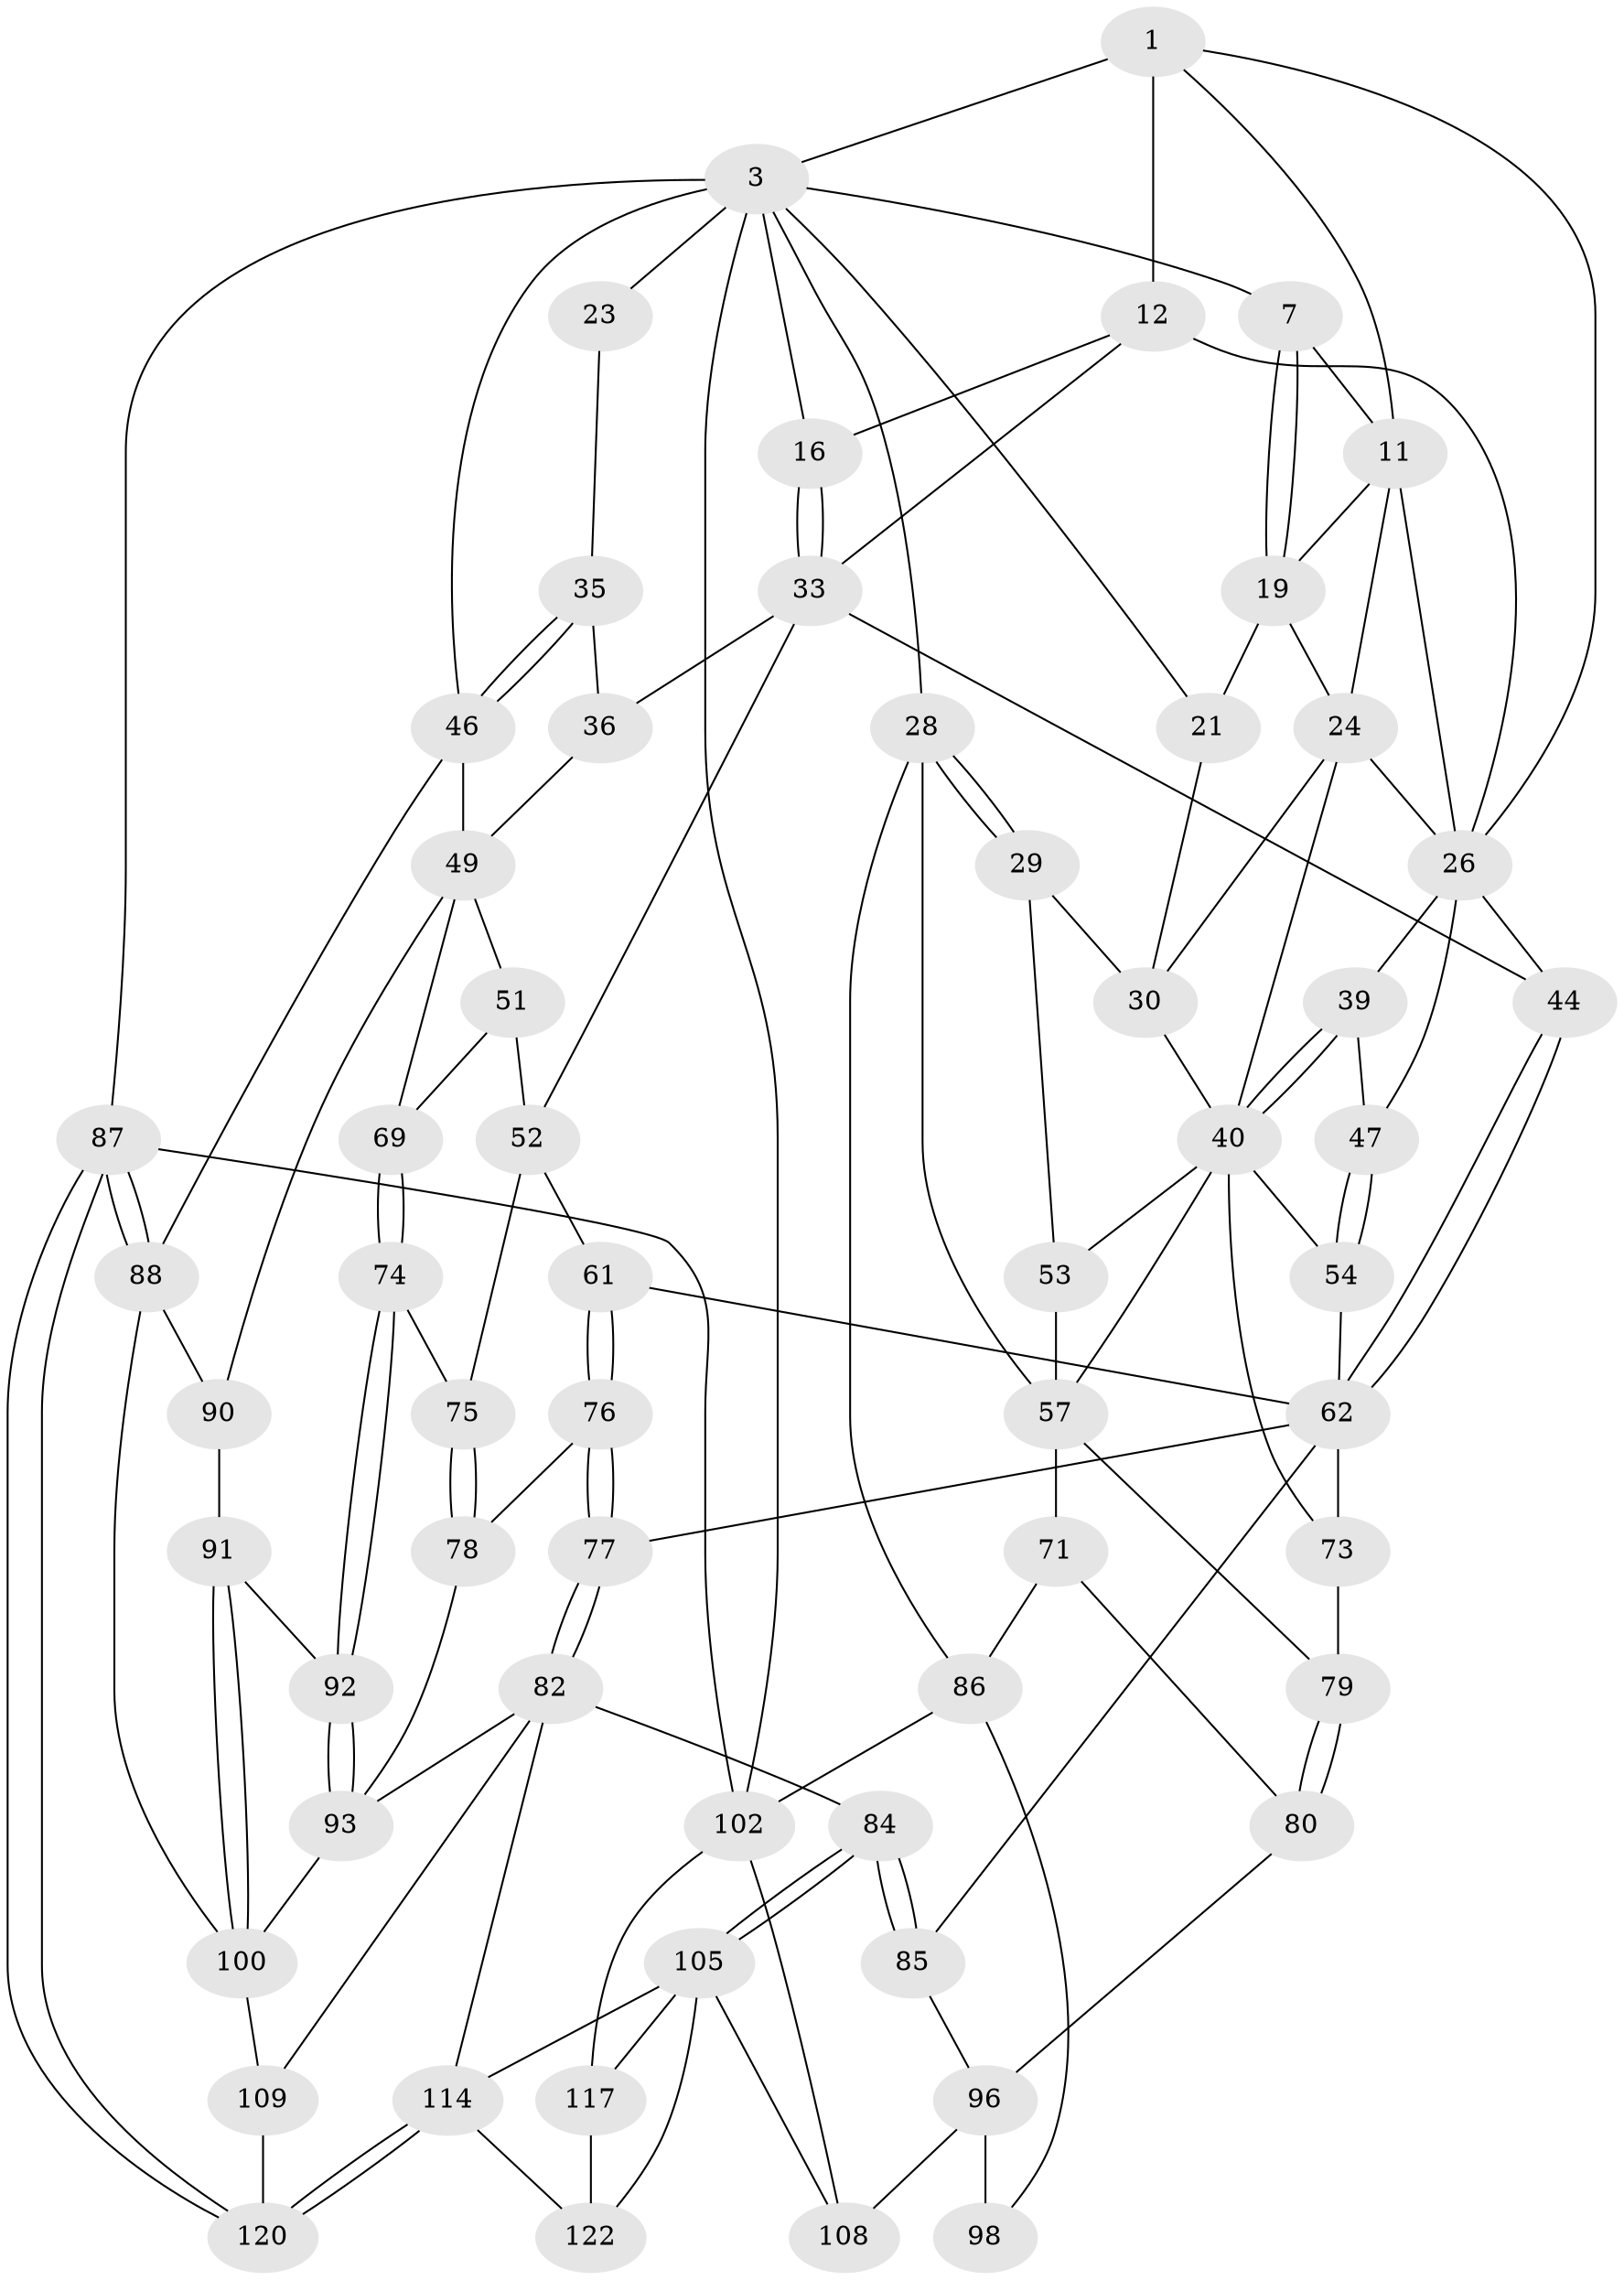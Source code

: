 // original degree distribution, {3: 0.01639344262295082, 4: 0.22950819672131148, 6: 0.21311475409836064, 5: 0.5409836065573771}
// Generated by graph-tools (version 1.1) at 2025/16/03/09/25 04:16:53]
// undirected, 61 vertices, 135 edges
graph export_dot {
graph [start="1"]
  node [color=gray90,style=filled];
  1 [pos="+0.5264479343764121+0",super="+2+9"];
  3 [pos="+1+0",super="+4+15"];
  7 [pos="+0.267222695796223+0",super="+8"];
  11 [pos="+0.44927130955137845+0.1141165669438523",super="+17"];
  12 [pos="+0.7008060998797373+0.04913107136468643",super="+13"];
  16 [pos="+0.7895155751963395+0.09708750157035599"];
  19 [pos="+0.3328187137042996+0.05540162558496118",super="+20"];
  21 [pos="+0.14647920287727953+0.0194471338831368"];
  23 [pos="+0.9331977425859697+0.12926244963027897"];
  24 [pos="+0.319462898430738+0.155385656605319",super="+25"];
  26 [pos="+0.5896785236557839+0.24848820658443244",super="+27+45"];
  28 [pos="+0+0.21352600189715126",super="+67"];
  29 [pos="+0+0.21386536148635119"];
  30 [pos="+0.09595401051205789+0.10500947738108862",super="+31"];
  33 [pos="+0.823481579888105+0.19927430450363437",super="+34"];
  35 [pos="+0.9165754318330399+0.1650490145976682"];
  36 [pos="+0.8642961547756347+0.1987812893673483"];
  39 [pos="+0.37628471099009847+0.29421698981305966"];
  40 [pos="+0.3500152064320325+0.31918297854566846",super="+41+55"];
  44 [pos="+0.6079498363103688+0.30946078762600215"];
  46 [pos="+1+0.3376791378525303",super="+48"];
  47 [pos="+0.5453626850485472+0.3124796867268166"];
  49 [pos="+1+0.3557299620120231",super="+68+50"];
  51 [pos="+0.8862725482218197+0.3628370296189054",super="+63"];
  52 [pos="+0.7586990846377141+0.3176472181419147",super="+59"];
  53 [pos="+0.12299559758554097+0.3229446928198722"];
  54 [pos="+0.41332027272656274+0.4863421912724356"];
  57 [pos="+0.16556048076702126+0.4340943185484513",super="+58+70"];
  61 [pos="+0.6354886333310623+0.44029445242676163"];
  62 [pos="+0.6013874186664123+0.41040369715156194",super="+64"];
  69 [pos="+0.8406188085043925+0.5201460233642488"];
  71 [pos="+0.019691612113761515+0.5289258462932578",super="+81"];
  73 [pos="+0.2918657926258072+0.5648458701686428"];
  74 [pos="+0.8170614891785161+0.5362093970500975"];
  75 [pos="+0.7203148497646343+0.5653544377047538"];
  76 [pos="+0.6564475300784346+0.5552269414033768"];
  77 [pos="+0.5785338251264796+0.5782480244024559"];
  78 [pos="+0.7186709222983716+0.5667440174607894"];
  79 [pos="+0.17955355903115652+0.5251625147991266"];
  80 [pos="+0.11972226894209721+0.6173669180989243"];
  82 [pos="+0.5511281093634264+0.6952770233771987",super="+95+83"];
  84 [pos="+0.43781685392844766+0.741302063765817"];
  85 [pos="+0.3488337346722203+0.646119264048388"];
  86 [pos="+0+0.5601609866473107",super="+99"];
  87 [pos="+1+1"];
  88 [pos="+1+1",super="+89"];
  90 [pos="+0.9896091227963528+0.6129374365305483"];
  91 [pos="+0.9133606235411256+0.6553089497880409"];
  92 [pos="+0.8076161495535493+0.6590912247820079"];
  93 [pos="+0.7230798482096629+0.7321337051468464",super="+94"];
  96 [pos="+0.34393197012257526+0.6480698931713731",super="+97+104"];
  98 [pos="+0.09669993709182173+0.7462515672331235"];
  100 [pos="+0.8048877959820303+0.7942635000682644",super="+101+103"];
  102 [pos="+0+1",super="+112"];
  105 [pos="+0.4113371686848667+0.7965797503632954",super="+106+116"];
  108 [pos="+0.18882155647877216+0.8341948841983466"];
  109 [pos="+0.6330393317607687+0.852110261661149",super="+111"];
  114 [pos="+0.5551373495717424+1",super="+115"];
  117 [pos="+0.28919020143571744+0.9184527080095644",super="+118"];
  120 [pos="+0.5804557964546453+1"];
  122 [pos="+0.38066257215108185+1"];
  1 -- 3;
  1 -- 12 [weight=2];
  1 -- 11;
  1 -- 26;
  3 -- 102;
  3 -- 7;
  3 -- 46;
  3 -- 21;
  3 -- 87;
  3 -- 23 [weight=2];
  3 -- 28;
  3 -- 16;
  7 -- 19;
  7 -- 19;
  7 -- 11;
  11 -- 24;
  11 -- 19;
  11 -- 26;
  12 -- 16;
  12 -- 26;
  12 -- 33;
  16 -- 33;
  16 -- 33;
  19 -- 21;
  19 -- 24;
  21 -- 30;
  23 -- 35;
  24 -- 26;
  24 -- 40;
  24 -- 30;
  26 -- 39;
  26 -- 44;
  26 -- 47;
  28 -- 29;
  28 -- 29;
  28 -- 86;
  28 -- 57;
  29 -- 30;
  29 -- 53;
  30 -- 40;
  33 -- 36;
  33 -- 44;
  33 -- 52;
  35 -- 36;
  35 -- 46;
  35 -- 46;
  36 -- 49;
  39 -- 40;
  39 -- 40;
  39 -- 47;
  40 -- 53;
  40 -- 73;
  40 -- 54;
  40 -- 57;
  44 -- 62;
  44 -- 62;
  46 -- 88;
  46 -- 49;
  47 -- 54;
  47 -- 54;
  49 -- 90;
  49 -- 69;
  49 -- 51;
  51 -- 52 [weight=2];
  51 -- 69;
  52 -- 75;
  52 -- 61;
  53 -- 57;
  54 -- 62;
  57 -- 71 [weight=2];
  57 -- 79;
  61 -- 62;
  61 -- 76;
  61 -- 76;
  62 -- 85;
  62 -- 73;
  62 -- 77;
  69 -- 74;
  69 -- 74;
  71 -- 80;
  71 -- 86;
  73 -- 79;
  74 -- 75;
  74 -- 92;
  74 -- 92;
  75 -- 78;
  75 -- 78;
  76 -- 77;
  76 -- 77;
  76 -- 78;
  77 -- 82;
  77 -- 82;
  78 -- 93;
  79 -- 80;
  79 -- 80;
  80 -- 96;
  82 -- 109 [weight=2];
  82 -- 93;
  82 -- 84;
  82 -- 114;
  84 -- 85;
  84 -- 85;
  84 -- 105;
  84 -- 105;
  85 -- 96;
  86 -- 98;
  86 -- 102;
  87 -- 88;
  87 -- 88;
  87 -- 120;
  87 -- 120;
  87 -- 102;
  88 -- 100;
  88 -- 90;
  90 -- 91;
  91 -- 92;
  91 -- 100;
  91 -- 100;
  92 -- 93;
  92 -- 93;
  93 -- 100;
  96 -- 98 [weight=2];
  96 -- 108;
  100 -- 109 [weight=2];
  102 -- 108;
  102 -- 117;
  105 -- 108;
  105 -- 117 [weight=3];
  105 -- 122;
  105 -- 114;
  109 -- 120;
  114 -- 120;
  114 -- 120;
  114 -- 122;
  117 -- 122;
}

